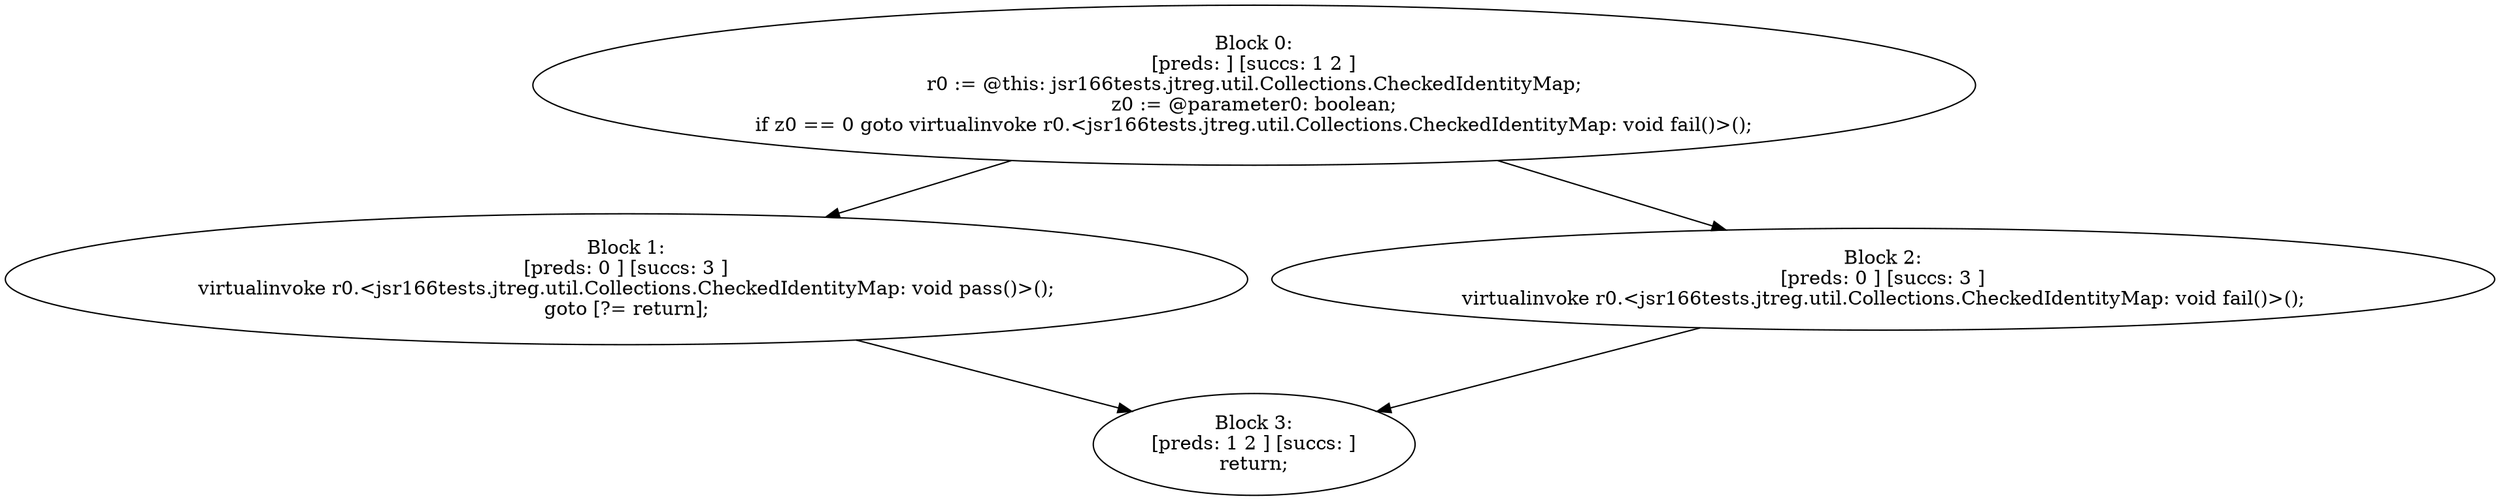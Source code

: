 digraph "unitGraph" {
    "Block 0:
[preds: ] [succs: 1 2 ]
r0 := @this: jsr166tests.jtreg.util.Collections.CheckedIdentityMap;
z0 := @parameter0: boolean;
if z0 == 0 goto virtualinvoke r0.<jsr166tests.jtreg.util.Collections.CheckedIdentityMap: void fail()>();
"
    "Block 1:
[preds: 0 ] [succs: 3 ]
virtualinvoke r0.<jsr166tests.jtreg.util.Collections.CheckedIdentityMap: void pass()>();
goto [?= return];
"
    "Block 2:
[preds: 0 ] [succs: 3 ]
virtualinvoke r0.<jsr166tests.jtreg.util.Collections.CheckedIdentityMap: void fail()>();
"
    "Block 3:
[preds: 1 2 ] [succs: ]
return;
"
    "Block 0:
[preds: ] [succs: 1 2 ]
r0 := @this: jsr166tests.jtreg.util.Collections.CheckedIdentityMap;
z0 := @parameter0: boolean;
if z0 == 0 goto virtualinvoke r0.<jsr166tests.jtreg.util.Collections.CheckedIdentityMap: void fail()>();
"->"Block 1:
[preds: 0 ] [succs: 3 ]
virtualinvoke r0.<jsr166tests.jtreg.util.Collections.CheckedIdentityMap: void pass()>();
goto [?= return];
";
    "Block 0:
[preds: ] [succs: 1 2 ]
r0 := @this: jsr166tests.jtreg.util.Collections.CheckedIdentityMap;
z0 := @parameter0: boolean;
if z0 == 0 goto virtualinvoke r0.<jsr166tests.jtreg.util.Collections.CheckedIdentityMap: void fail()>();
"->"Block 2:
[preds: 0 ] [succs: 3 ]
virtualinvoke r0.<jsr166tests.jtreg.util.Collections.CheckedIdentityMap: void fail()>();
";
    "Block 1:
[preds: 0 ] [succs: 3 ]
virtualinvoke r0.<jsr166tests.jtreg.util.Collections.CheckedIdentityMap: void pass()>();
goto [?= return];
"->"Block 3:
[preds: 1 2 ] [succs: ]
return;
";
    "Block 2:
[preds: 0 ] [succs: 3 ]
virtualinvoke r0.<jsr166tests.jtreg.util.Collections.CheckedIdentityMap: void fail()>();
"->"Block 3:
[preds: 1 2 ] [succs: ]
return;
";
}
